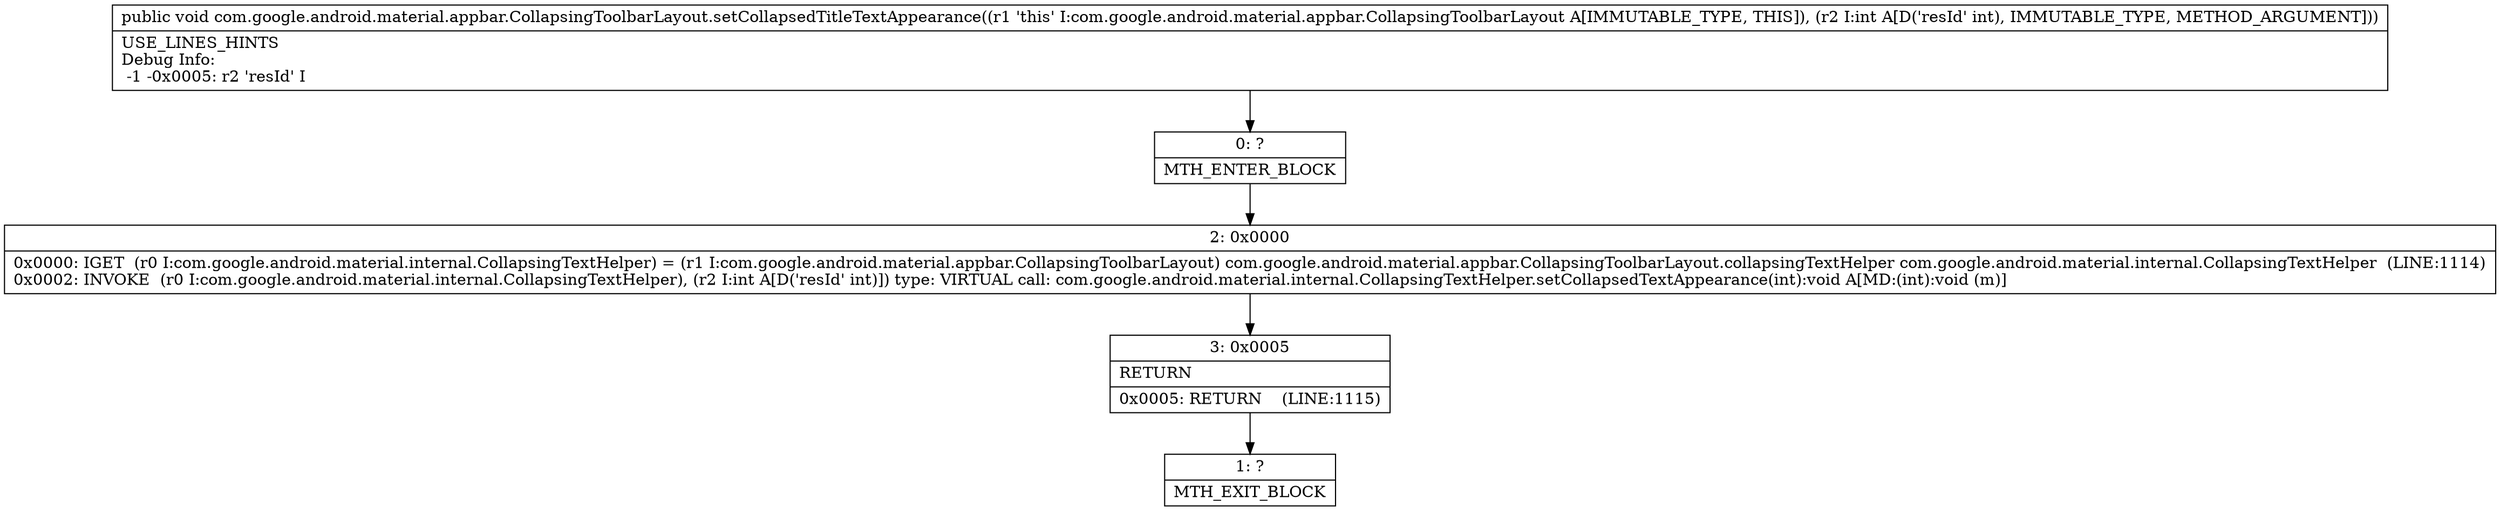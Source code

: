 digraph "CFG forcom.google.android.material.appbar.CollapsingToolbarLayout.setCollapsedTitleTextAppearance(I)V" {
Node_0 [shape=record,label="{0\:\ ?|MTH_ENTER_BLOCK\l}"];
Node_2 [shape=record,label="{2\:\ 0x0000|0x0000: IGET  (r0 I:com.google.android.material.internal.CollapsingTextHelper) = (r1 I:com.google.android.material.appbar.CollapsingToolbarLayout) com.google.android.material.appbar.CollapsingToolbarLayout.collapsingTextHelper com.google.android.material.internal.CollapsingTextHelper  (LINE:1114)\l0x0002: INVOKE  (r0 I:com.google.android.material.internal.CollapsingTextHelper), (r2 I:int A[D('resId' int)]) type: VIRTUAL call: com.google.android.material.internal.CollapsingTextHelper.setCollapsedTextAppearance(int):void A[MD:(int):void (m)]\l}"];
Node_3 [shape=record,label="{3\:\ 0x0005|RETURN\l|0x0005: RETURN    (LINE:1115)\l}"];
Node_1 [shape=record,label="{1\:\ ?|MTH_EXIT_BLOCK\l}"];
MethodNode[shape=record,label="{public void com.google.android.material.appbar.CollapsingToolbarLayout.setCollapsedTitleTextAppearance((r1 'this' I:com.google.android.material.appbar.CollapsingToolbarLayout A[IMMUTABLE_TYPE, THIS]), (r2 I:int A[D('resId' int), IMMUTABLE_TYPE, METHOD_ARGUMENT]))  | USE_LINES_HINTS\lDebug Info:\l  \-1 \-0x0005: r2 'resId' I\l}"];
MethodNode -> Node_0;Node_0 -> Node_2;
Node_2 -> Node_3;
Node_3 -> Node_1;
}

